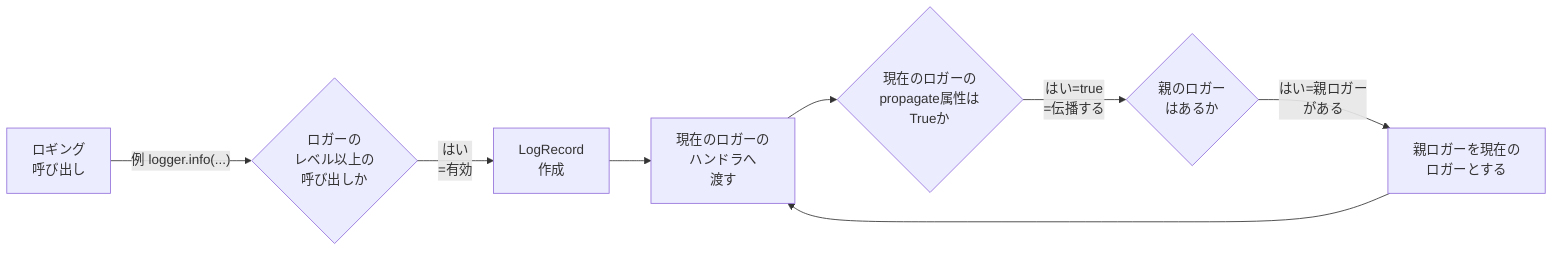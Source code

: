flowchart LR
    START[ロギング<br/>呼び出し] -->|"例 logger.info(...)"| cond1{ロガーの<br/>レベル以上の<br/>呼び出しか};
    cond1 -->|はい<br/>=有効| node1[LogRecord<br/>作成];
    node1 --> node2[現在のロガーの<br/>ハンドラへ<br/>渡す];
    node2 --> cond3{現在のロガーの<br/>propagate属性は<br/>Trueか};
    cond3 -->|はい=true<br/>=伝播する| cond4{親のロガー<br/>はあるか};
    cond4 -->|はい=親ロガー<br/>がある| node3[親ロガーを現在の<br/>ロガーとする];
    node3 --> node2;